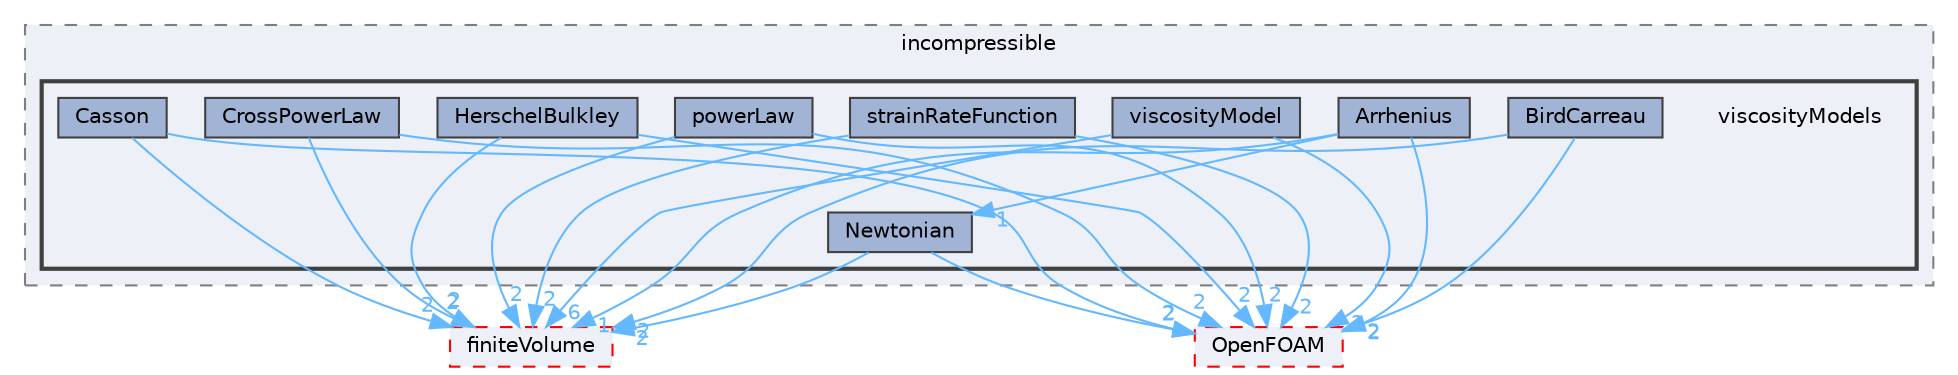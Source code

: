 digraph "src/transportModels/incompressible/viscosityModels"
{
 // LATEX_PDF_SIZE
  bgcolor="transparent";
  edge [fontname=Helvetica,fontsize=10,labelfontname=Helvetica,labelfontsize=10];
  node [fontname=Helvetica,fontsize=10,shape=box,height=0.2,width=0.4];
  compound=true
  subgraph clusterdir_ba81af78f54c1241449acf985c81e6d8 {
    graph [ bgcolor="#edf0f7", pencolor="grey50", label="incompressible", fontname=Helvetica,fontsize=10 style="filled,dashed", URL="dir_ba81af78f54c1241449acf985c81e6d8.html",tooltip=""]
  subgraph clusterdir_96098a512bec5be00e402918bdacabdd {
    graph [ bgcolor="#edf0f7", pencolor="grey25", label="", fontname=Helvetica,fontsize=10 style="filled,bold", URL="dir_96098a512bec5be00e402918bdacabdd.html",tooltip=""]
    dir_96098a512bec5be00e402918bdacabdd [shape=plaintext, label="viscosityModels"];
  dir_43add31a5b3e7f33232051822d0cd58b [label="Arrhenius", fillcolor="#a2b4d6", color="grey25", style="filled", URL="dir_43add31a5b3e7f33232051822d0cd58b.html",tooltip=""];
  dir_52dcb1d77a2c6ba6f4b09c07a3d0599c [label="BirdCarreau", fillcolor="#a2b4d6", color="grey25", style="filled", URL="dir_52dcb1d77a2c6ba6f4b09c07a3d0599c.html",tooltip=""];
  dir_72f15fea005f34e283b648ae3768c17c [label="Casson", fillcolor="#a2b4d6", color="grey25", style="filled", URL="dir_72f15fea005f34e283b648ae3768c17c.html",tooltip=""];
  dir_a4f9536495d37152d1a8faf700ab5ede [label="CrossPowerLaw", fillcolor="#a2b4d6", color="grey25", style="filled", URL="dir_a4f9536495d37152d1a8faf700ab5ede.html",tooltip=""];
  dir_bc9d600d06c7f6f15ec9d10495e9d3a9 [label="HerschelBulkley", fillcolor="#a2b4d6", color="grey25", style="filled", URL="dir_bc9d600d06c7f6f15ec9d10495e9d3a9.html",tooltip=""];
  dir_f612510af4e884faf712244e3753e3d6 [label="Newtonian", fillcolor="#a2b4d6", color="grey25", style="filled", URL="dir_f612510af4e884faf712244e3753e3d6.html",tooltip=""];
  dir_df83502f6a7df682e3825c6081ab1c8e [label="powerLaw", fillcolor="#a2b4d6", color="grey25", style="filled", URL="dir_df83502f6a7df682e3825c6081ab1c8e.html",tooltip=""];
  dir_0d3a971964bd12c4def6176e0ed5baa5 [label="strainRateFunction", fillcolor="#a2b4d6", color="grey25", style="filled", URL="dir_0d3a971964bd12c4def6176e0ed5baa5.html",tooltip=""];
  dir_19ae5c205e18023a19823735d4c41af7 [label="viscosityModel", fillcolor="#a2b4d6", color="grey25", style="filled", URL="dir_19ae5c205e18023a19823735d4c41af7.html",tooltip=""];
  }
  }
  dir_9bd15774b555cf7259a6fa18f99fe99b [label="finiteVolume", fillcolor="#edf0f7", color="red", style="filled,dashed", URL="dir_9bd15774b555cf7259a6fa18f99fe99b.html",tooltip=""];
  dir_c5473ff19b20e6ec4dfe5c310b3778a8 [label="OpenFOAM", fillcolor="#edf0f7", color="red", style="filled,dashed", URL="dir_c5473ff19b20e6ec4dfe5c310b3778a8.html",tooltip=""];
  dir_43add31a5b3e7f33232051822d0cd58b->dir_9bd15774b555cf7259a6fa18f99fe99b [headlabel="1", labeldistance=1.5 headhref="dir_000126_001387.html" href="dir_000126_001387.html" color="steelblue1" fontcolor="steelblue1"];
  dir_43add31a5b3e7f33232051822d0cd58b->dir_c5473ff19b20e6ec4dfe5c310b3778a8 [headlabel="2", labeldistance=1.5 headhref="dir_000126_002695.html" href="dir_000126_002695.html" color="steelblue1" fontcolor="steelblue1"];
  dir_43add31a5b3e7f33232051822d0cd58b->dir_f612510af4e884faf712244e3753e3d6 [headlabel="1", labeldistance=1.5 headhref="dir_000126_002529.html" href="dir_000126_002529.html" color="steelblue1" fontcolor="steelblue1"];
  dir_52dcb1d77a2c6ba6f4b09c07a3d0599c->dir_9bd15774b555cf7259a6fa18f99fe99b [headlabel="2", labeldistance=1.5 headhref="dir_000278_001387.html" href="dir_000278_001387.html" color="steelblue1" fontcolor="steelblue1"];
  dir_52dcb1d77a2c6ba6f4b09c07a3d0599c->dir_c5473ff19b20e6ec4dfe5c310b3778a8 [headlabel="2", labeldistance=1.5 headhref="dir_000278_002695.html" href="dir_000278_002695.html" color="steelblue1" fontcolor="steelblue1"];
  dir_72f15fea005f34e283b648ae3768c17c->dir_9bd15774b555cf7259a6fa18f99fe99b [headlabel="2", labeldistance=1.5 headhref="dir_000400_001387.html" href="dir_000400_001387.html" color="steelblue1" fontcolor="steelblue1"];
  dir_72f15fea005f34e283b648ae3768c17c->dir_c5473ff19b20e6ec4dfe5c310b3778a8 [headlabel="2", labeldistance=1.5 headhref="dir_000400_002695.html" href="dir_000400_002695.html" color="steelblue1" fontcolor="steelblue1"];
  dir_a4f9536495d37152d1a8faf700ab5ede->dir_9bd15774b555cf7259a6fa18f99fe99b [headlabel="2", labeldistance=1.5 headhref="dir_000733_001387.html" href="dir_000733_001387.html" color="steelblue1" fontcolor="steelblue1"];
  dir_a4f9536495d37152d1a8faf700ab5ede->dir_c5473ff19b20e6ec4dfe5c310b3778a8 [headlabel="2", labeldistance=1.5 headhref="dir_000733_002695.html" href="dir_000733_002695.html" color="steelblue1" fontcolor="steelblue1"];
  dir_bc9d600d06c7f6f15ec9d10495e9d3a9->dir_9bd15774b555cf7259a6fa18f99fe99b [headlabel="2", labeldistance=1.5 headhref="dir_001732_001387.html" href="dir_001732_001387.html" color="steelblue1" fontcolor="steelblue1"];
  dir_bc9d600d06c7f6f15ec9d10495e9d3a9->dir_c5473ff19b20e6ec4dfe5c310b3778a8 [headlabel="2", labeldistance=1.5 headhref="dir_001732_002695.html" href="dir_001732_002695.html" color="steelblue1" fontcolor="steelblue1"];
  dir_f612510af4e884faf712244e3753e3d6->dir_9bd15774b555cf7259a6fa18f99fe99b [headlabel="2", labeldistance=1.5 headhref="dir_002529_001387.html" href="dir_002529_001387.html" color="steelblue1" fontcolor="steelblue1"];
  dir_f612510af4e884faf712244e3753e3d6->dir_c5473ff19b20e6ec4dfe5c310b3778a8 [headlabel="2", labeldistance=1.5 headhref="dir_002529_002695.html" href="dir_002529_002695.html" color="steelblue1" fontcolor="steelblue1"];
  dir_df83502f6a7df682e3825c6081ab1c8e->dir_9bd15774b555cf7259a6fa18f99fe99b [headlabel="2", labeldistance=1.5 headhref="dir_003024_001387.html" href="dir_003024_001387.html" color="steelblue1" fontcolor="steelblue1"];
  dir_df83502f6a7df682e3825c6081ab1c8e->dir_c5473ff19b20e6ec4dfe5c310b3778a8 [headlabel="2", labeldistance=1.5 headhref="dir_003024_002695.html" href="dir_003024_002695.html" color="steelblue1" fontcolor="steelblue1"];
  dir_0d3a971964bd12c4def6176e0ed5baa5->dir_9bd15774b555cf7259a6fa18f99fe99b [headlabel="2", labeldistance=1.5 headhref="dir_003784_001387.html" href="dir_003784_001387.html" color="steelblue1" fontcolor="steelblue1"];
  dir_0d3a971964bd12c4def6176e0ed5baa5->dir_c5473ff19b20e6ec4dfe5c310b3778a8 [headlabel="2", labeldistance=1.5 headhref="dir_003784_002695.html" href="dir_003784_002695.html" color="steelblue1" fontcolor="steelblue1"];
  dir_19ae5c205e18023a19823735d4c41af7->dir_9bd15774b555cf7259a6fa18f99fe99b [headlabel="6", labeldistance=1.5 headhref="dir_004285_001387.html" href="dir_004285_001387.html" color="steelblue1" fontcolor="steelblue1"];
  dir_19ae5c205e18023a19823735d4c41af7->dir_c5473ff19b20e6ec4dfe5c310b3778a8 [headlabel="3", labeldistance=1.5 headhref="dir_004285_002695.html" href="dir_004285_002695.html" color="steelblue1" fontcolor="steelblue1"];
}
